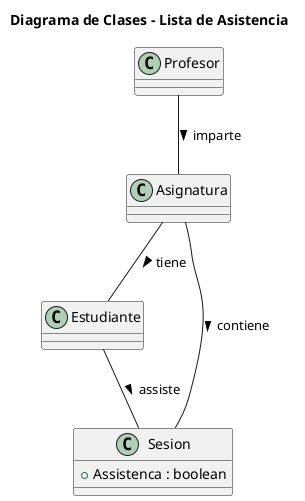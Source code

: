 @startuml
title Diagrama de Clases - Lista de Asistencia

class Profesor {
}

class Asignatura {
}

class Estudiante {
}

class Sesion {
  +Assistenca : boolean
}

' ===== RELACIONES =====
Profesor -- Asignatura : imparte >
Asignatura -- Sesion : contiene >
Asignatura -- Estudiante : tiene >
Estudiante -- Sesion : assiste >
@enduml

